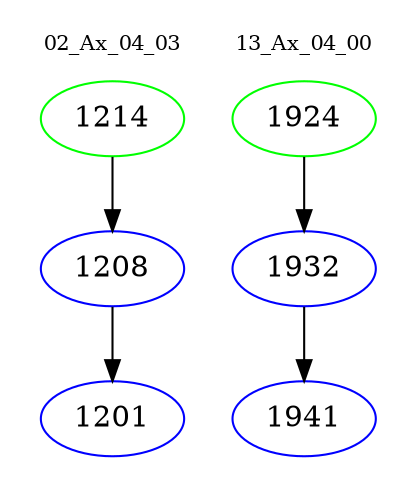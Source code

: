 digraph{
subgraph cluster_0 {
color = white
label = "02_Ax_04_03";
fontsize=10;
T0_1214 [label="1214", color="green"]
T0_1214 -> T0_1208 [color="black"]
T0_1208 [label="1208", color="blue"]
T0_1208 -> T0_1201 [color="black"]
T0_1201 [label="1201", color="blue"]
}
subgraph cluster_1 {
color = white
label = "13_Ax_04_00";
fontsize=10;
T1_1924 [label="1924", color="green"]
T1_1924 -> T1_1932 [color="black"]
T1_1932 [label="1932", color="blue"]
T1_1932 -> T1_1941 [color="black"]
T1_1941 [label="1941", color="blue"]
}
}

